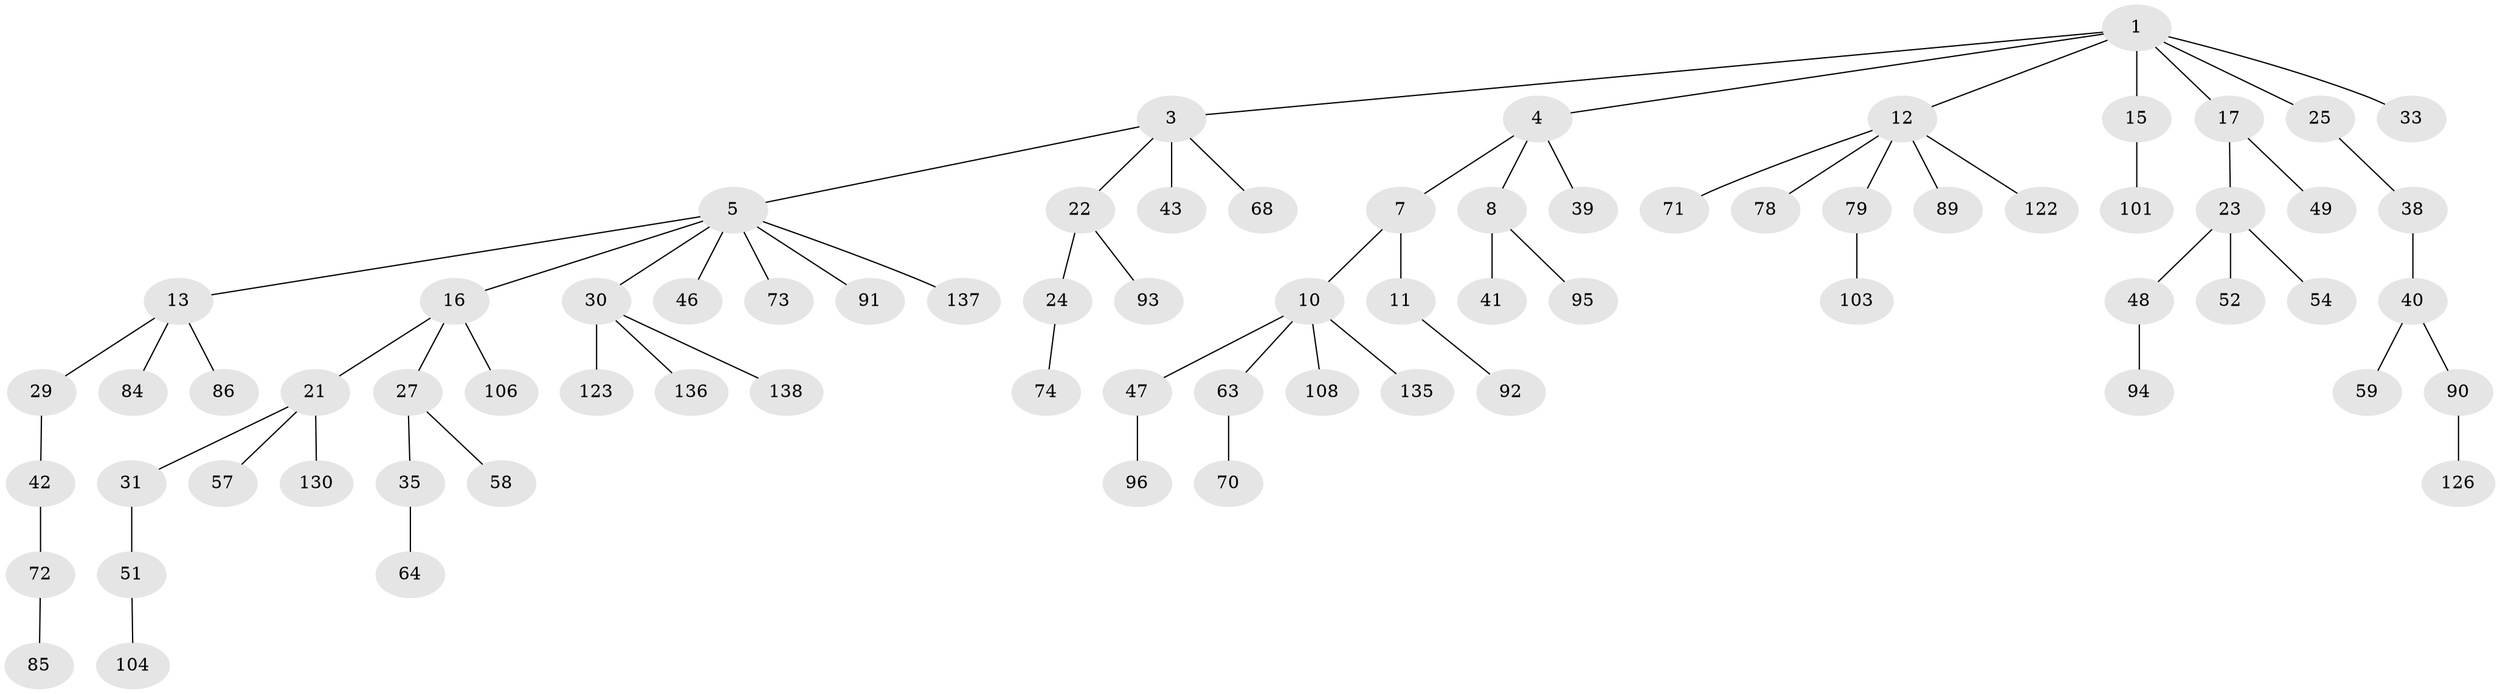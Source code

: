 // original degree distribution, {4: 0.08108108108108109, 5: 0.04054054054054054, 2: 0.2635135135135135, 3: 0.12162162162162163, 6: 0.006756756756756757, 1: 0.4797297297297297, 7: 0.006756756756756757}
// Generated by graph-tools (version 1.1) at 2025/15/03/09/25 04:15:38]
// undirected, 74 vertices, 73 edges
graph export_dot {
graph [start="1"]
  node [color=gray90,style=filled];
  1 [super="+2"];
  3;
  4;
  5 [super="+6"];
  7 [super="+147"];
  8 [super="+9"];
  10 [super="+14"];
  11 [super="+18"];
  12 [super="+53"];
  13 [super="+34+50+20"];
  15 [super="+82"];
  16 [super="+32+19"];
  17;
  21;
  22 [super="+60"];
  23;
  24 [super="+80+87"];
  25 [super="+105"];
  27;
  29;
  30 [super="+67"];
  31;
  33;
  35 [super="+56"];
  38;
  39 [super="+99+83"];
  40;
  41 [super="+77"];
  42;
  43;
  46 [super="+61"];
  47 [super="+134+66"];
  48;
  49;
  51 [super="+102"];
  52;
  54 [super="+76"];
  57;
  58;
  59 [super="+132+111+148"];
  63;
  64;
  68;
  70;
  71;
  72;
  73;
  74;
  78 [super="+125"];
  79;
  84;
  85 [super="+118"];
  86;
  89;
  90;
  91;
  92;
  93;
  94;
  95 [super="+98"];
  96 [super="+139"];
  101;
  103;
  104;
  106;
  108 [super="+110+144"];
  122;
  123;
  126;
  130;
  135 [super="+145"];
  136;
  137;
  138;
  1 -- 3;
  1 -- 17;
  1 -- 33;
  1 -- 4;
  1 -- 25;
  1 -- 12;
  1 -- 15;
  3 -- 5;
  3 -- 22;
  3 -- 43;
  3 -- 68;
  4 -- 7;
  4 -- 8;
  4 -- 39;
  5 -- 13;
  5 -- 16;
  5 -- 46;
  5 -- 137;
  5 -- 73;
  5 -- 91;
  5 -- 30;
  7 -- 10;
  7 -- 11;
  8 -- 41;
  8 -- 95;
  10 -- 47;
  10 -- 63;
  10 -- 108;
  10 -- 135;
  11 -- 92;
  12 -- 71;
  12 -- 89;
  12 -- 122;
  12 -- 78;
  12 -- 79;
  13 -- 84;
  13 -- 29;
  13 -- 86;
  15 -- 101;
  16 -- 21;
  16 -- 106;
  16 -- 27;
  17 -- 23;
  17 -- 49;
  21 -- 31;
  21 -- 57;
  21 -- 130;
  22 -- 24;
  22 -- 93;
  23 -- 48;
  23 -- 52;
  23 -- 54;
  24 -- 74;
  25 -- 38;
  27 -- 35;
  27 -- 58;
  29 -- 42;
  30 -- 136;
  30 -- 138;
  30 -- 123;
  31 -- 51;
  35 -- 64;
  38 -- 40;
  40 -- 59;
  40 -- 90;
  42 -- 72;
  47 -- 96;
  48 -- 94;
  51 -- 104;
  63 -- 70;
  72 -- 85;
  79 -- 103;
  90 -- 126;
}
